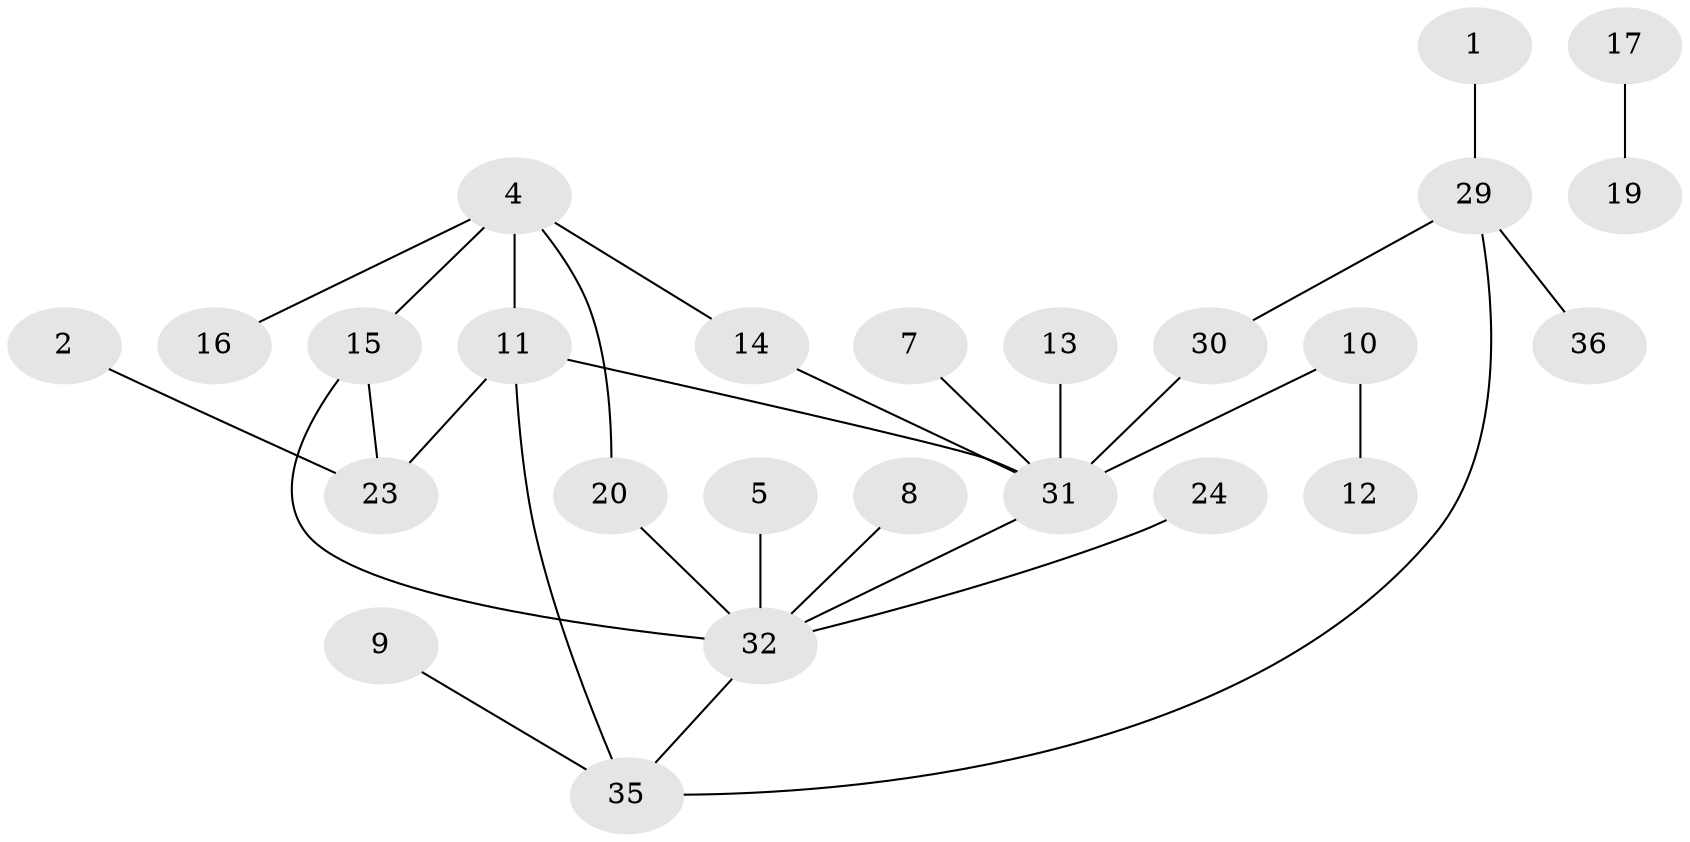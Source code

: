 // original degree distribution, {2: 0.2328767123287671, 1: 0.3835616438356164, 4: 0.136986301369863, 3: 0.1095890410958904, 0: 0.1232876712328767, 6: 0.0136986301369863}
// Generated by graph-tools (version 1.1) at 2025/25/03/09/25 03:25:18]
// undirected, 25 vertices, 29 edges
graph export_dot {
graph [start="1"]
  node [color=gray90,style=filled];
  1;
  2;
  4;
  5;
  7;
  8;
  9;
  10;
  11;
  12;
  13;
  14;
  15;
  16;
  17;
  19;
  20;
  23;
  24;
  29;
  30;
  31;
  32;
  35;
  36;
  1 -- 29 [weight=1.0];
  2 -- 23 [weight=1.0];
  4 -- 11 [weight=1.0];
  4 -- 14 [weight=1.0];
  4 -- 15 [weight=1.0];
  4 -- 16 [weight=1.0];
  4 -- 20 [weight=1.0];
  5 -- 32 [weight=1.0];
  7 -- 31 [weight=1.0];
  8 -- 32 [weight=1.0];
  9 -- 35 [weight=1.0];
  10 -- 12 [weight=1.0];
  10 -- 31 [weight=1.0];
  11 -- 23 [weight=1.0];
  11 -- 31 [weight=1.0];
  11 -- 35 [weight=1.0];
  13 -- 31 [weight=1.0];
  14 -- 31 [weight=1.0];
  15 -- 23 [weight=1.0];
  15 -- 32 [weight=1.0];
  17 -- 19 [weight=1.0];
  20 -- 32 [weight=1.0];
  24 -- 32 [weight=1.0];
  29 -- 30 [weight=1.0];
  29 -- 35 [weight=1.0];
  29 -- 36 [weight=1.0];
  30 -- 31 [weight=1.0];
  31 -- 32 [weight=1.0];
  32 -- 35 [weight=1.0];
}
